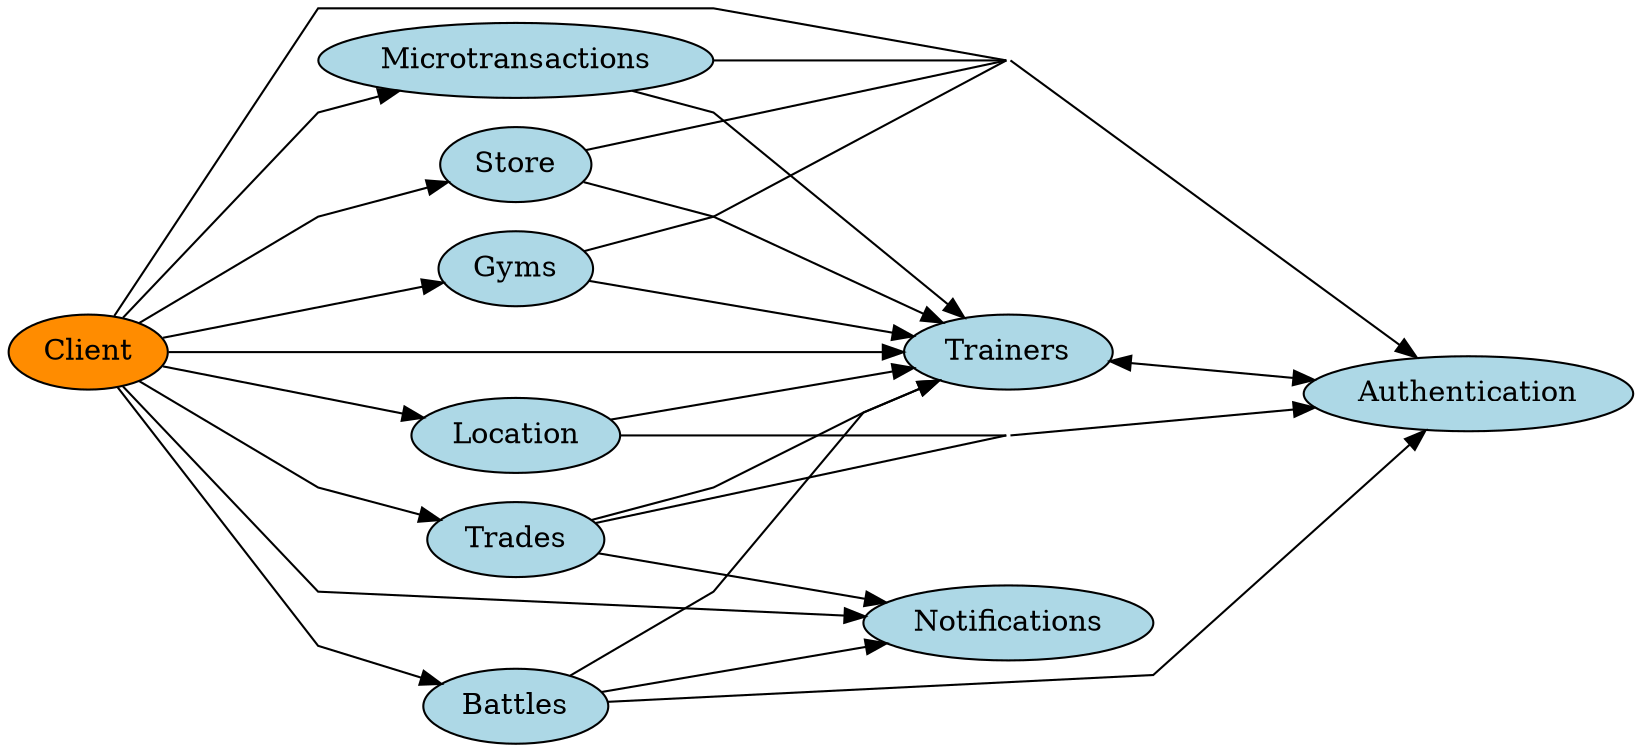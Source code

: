 
digraph architecture {
    
  rankdir="LR";
//   overlap=scalexy; 
  concentrate=true;
  splines=compound;
  root=Trainers;
  ranksep=1; nodesep=0.2;

    subgraph client_dependencies {
      Client [style=filled, fillcolor="darkorange"];
      Client -> {Microtransactions, Store, Battles, Gyms, Location, Trades, Notifications, Trainers, Authentication} 
      { rank="min"; Client};
    }
    subgraph cenas2 {
        Authentication -> {Trainers}   
        Authentication [style=filled, fillcolor="lightblue"];
    }


    subgraph ms_deps {
        Battles [style=filled, fillcolor="lightblue"];
        Trades [style=filled, fillcolor="lightblue"];
        Gyms [style=filled, fillcolor="lightblue"];
        Store [style=filled, fillcolor="lightblue"];
        Microtransactions [style=filled, fillcolor="lightblue"];
        Location [style=filled, fillcolor="lightblue"];
        Battles -> {Trainers, Authentication, Notifications}
        Trades -> {Trainers, Authentication, Notifications}
        Gyms -> {Trainers, Authentication}
        Store -> {Trainers, Authentication}
        Microtransactions -> {Trainers, Authentication}
        Location -> {Trainers, Authentication}
        { rank=same; Microtransactions Store Battles Trades Location Gyms};
    }

    subgraph cenas {
        Trainers [style=filled, fillcolor="lightblue"];
        Notifications [style=filled, fillcolor="lightblue"];
        Trainers -> {Authentication}
        { rank=same; Microtransactions Store Battles Trades Location Gyms};
        { rank="same"; Trainers Notifications};
        
    }
  
}